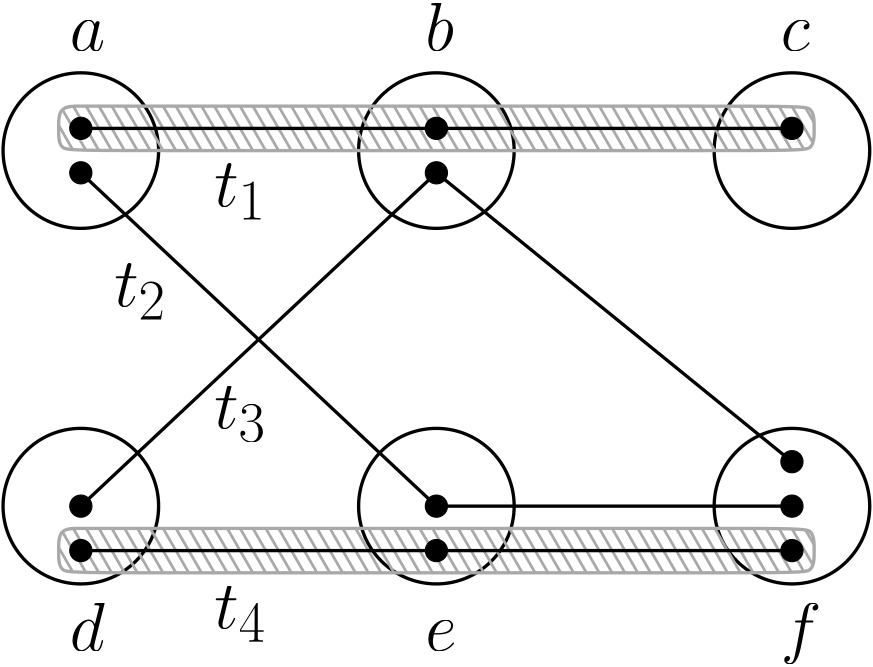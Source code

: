 <?xml version="1.0"?>
<!DOCTYPE ipe SYSTEM "ipe.dtd">
<ipe version="70005" creator="Ipe 7.1.4">
<info created="D:20190312130204" modified="D:20190312132126"/>
<ipestyle name="basic">
<symbol name="arrow/arc(spx)">
<path stroke="sym-stroke" fill="sym-stroke" pen="sym-pen">
0 0 m
-1 0.333 l
-1 -0.333 l
h
</path>
</symbol>
<symbol name="arrow/farc(spx)">
<path stroke="sym-stroke" fill="white" pen="sym-pen">
0 0 m
-1 0.333 l
-1 -0.333 l
h
</path>
</symbol>
<symbol name="mark/circle(sx)" transformations="translations">
<path fill="sym-stroke">
0.6 0 0 0.6 0 0 e
0.4 0 0 0.4 0 0 e
</path>
</symbol>
<symbol name="mark/disk(sx)" transformations="translations">
<path fill="sym-stroke">
0.6 0 0 0.6 0 0 e
</path>
</symbol>
<symbol name="mark/fdisk(sfx)" transformations="translations">
<group>
<path fill="sym-fill">
0.5 0 0 0.5 0 0 e
</path>
<path fill="sym-stroke" fillrule="eofill">
0.6 0 0 0.6 0 0 e
0.4 0 0 0.4 0 0 e
</path>
</group>
</symbol>
<symbol name="mark/box(sx)" transformations="translations">
<path fill="sym-stroke" fillrule="eofill">
-0.6 -0.6 m
0.6 -0.6 l
0.6 0.6 l
-0.6 0.6 l
h
-0.4 -0.4 m
0.4 -0.4 l
0.4 0.4 l
-0.4 0.4 l
h
</path>
</symbol>
<symbol name="mark/square(sx)" transformations="translations">
<path fill="sym-stroke">
-0.6 -0.6 m
0.6 -0.6 l
0.6 0.6 l
-0.6 0.6 l
h
</path>
</symbol>
<symbol name="mark/fsquare(sfx)" transformations="translations">
<group>
<path fill="sym-fill">
-0.5 -0.5 m
0.5 -0.5 l
0.5 0.5 l
-0.5 0.5 l
h
</path>
<path fill="sym-stroke" fillrule="eofill">
-0.6 -0.6 m
0.6 -0.6 l
0.6 0.6 l
-0.6 0.6 l
h
-0.4 -0.4 m
0.4 -0.4 l
0.4 0.4 l
-0.4 0.4 l
h
</path>
</group>
</symbol>
<symbol name="mark/cross(sx)" transformations="translations">
<group>
<path fill="sym-stroke">
-0.43 -0.57 m
0.57 0.43 l
0.43 0.57 l
-0.57 -0.43 l
h
</path>
<path fill="sym-stroke">
-0.43 0.57 m
0.57 -0.43 l
0.43 -0.57 l
-0.57 0.43 l
h
</path>
</group>
</symbol>
<symbol name="arrow/fnormal(spx)">
<path stroke="sym-stroke" fill="white" pen="sym-pen">
0 0 m
-1 0.333 l
-1 -0.333 l
h
</path>
</symbol>
<symbol name="arrow/pointed(spx)">
<path stroke="sym-stroke" fill="sym-stroke" pen="sym-pen">
0 0 m
-1 0.333 l
-0.8 0 l
-1 -0.333 l
h
</path>
</symbol>
<symbol name="arrow/fpointed(spx)">
<path stroke="sym-stroke" fill="white" pen="sym-pen">
0 0 m
-1 0.333 l
-0.8 0 l
-1 -0.333 l
h
</path>
</symbol>
<symbol name="arrow/linear(spx)">
<path stroke="sym-stroke" pen="sym-pen">
-1 0.333 m
0 0 l
-1 -0.333 l
</path>
</symbol>
<symbol name="arrow/fdouble(spx)">
<path stroke="sym-stroke" fill="white" pen="sym-pen">
0 0 m
-1 0.333 l
-1 -0.333 l
h
-1 0 m
-2 0.333 l
-2 -0.333 l
h
</path>
</symbol>
<symbol name="arrow/double(spx)">
<path stroke="sym-stroke" fill="sym-stroke" pen="sym-pen">
0 0 m
-1 0.333 l
-1 -0.333 l
h
-1 0 m
-2 0.333 l
-2 -0.333 l
h
</path>
</symbol>
<pen name="heavier" value="0.8"/>
<pen name="fat" value="1.2"/>
<pen name="ultrafat" value="2"/>
<symbolsize name="large" value="5"/>
<symbolsize name="small" value="2"/>
<symbolsize name="tiny" value="1.1"/>
<arrowsize name="large" value="10"/>
<arrowsize name="small" value="5"/>
<arrowsize name="tiny" value="3"/>
<color name="red" value="1 0 0"/>
<color name="green" value="0 1 0"/>
<color name="blue" value="0 0 1"/>
<color name="yellow" value="1 1 0"/>
<color name="orange" value="1 0.647 0"/>
<color name="gold" value="1 0.843 0"/>
<color name="purple" value="0.627 0.125 0.941"/>
<color name="gray" value="0.745"/>
<color name="brown" value="0.647 0.165 0.165"/>
<color name="navy" value="0 0 0.502"/>
<color name="pink" value="1 0.753 0.796"/>
<color name="seagreen" value="0.18 0.545 0.341"/>
<color name="turquoise" value="0.251 0.878 0.816"/>
<color name="violet" value="0.933 0.51 0.933"/>
<color name="darkblue" value="0 0 0.545"/>
<color name="darkcyan" value="0 0.545 0.545"/>
<color name="darkgray" value="0.663"/>
<color name="darkgreen" value="0 0.392 0"/>
<color name="darkmagenta" value="0.545 0 0.545"/>
<color name="darkorange" value="1 0.549 0"/>
<color name="darkred" value="0.545 0 0"/>
<color name="lightblue" value="0.678 0.847 0.902"/>
<color name="lightcyan" value="0.878 1 1"/>
<color name="lightgray" value="0.827"/>
<color name="lightgreen" value="0.565 0.933 0.565"/>
<color name="lightyellow" value="1 1 0.878"/>
<dashstyle name="dashed" value="[4] 0"/>
<dashstyle name="dotted" value="[1 3] 0"/>
<dashstyle name="dash dotted" value="[4 2 1 2] 0"/>
<dashstyle name="dash dot dotted" value="[4 2 1 2 1 2] 0"/>
<textsize name="large" value="\large"/>
<textsize name="small" value="\small"/>
<textsize name="tiny" value="\tiny"/>
<textsize name="Large" value="\Large"/>
<textsize name="LARGE" value="\LARGE"/>
<textsize name="huge" value="\huge"/>
<textsize name="Huge" value="\Huge"/>
<textsize name="footnote" value="\footnotesize"/>
<textstyle name="center" begin="\begin{center}" end="\end{center}"/>
<textstyle name="itemize" begin="\begin{itemize}" end="\end{itemize}"/>
<textstyle name="item" begin="\begin{itemize}\item{}" end="\end{itemize}"/>
<gridsize name="4 pts" value="4"/>
<gridsize name="8 pts (~3 mm)" value="8"/>
<gridsize name="16 pts (~6 mm)" value="16"/>
<gridsize name="32 pts (~12 mm)" value="32"/>
<gridsize name="10 pts (~3.5 mm)" value="10"/>
<gridsize name="20 pts (~7 mm)" value="20"/>
<gridsize name="14 pts (~5 mm)" value="14"/>
<gridsize name="28 pts (~10 mm)" value="28"/>
<gridsize name="56 pts (~20 mm)" value="56"/>
<anglesize name="90 deg" value="90"/>
<anglesize name="60 deg" value="60"/>
<anglesize name="45 deg" value="45"/>
<anglesize name="30 deg" value="30"/>
<anglesize name="22.5 deg" value="22.5"/>
<tiling name="falling" angle="-60" step="4" width="1"/>
<tiling name="rising" angle="30" step="4" width="1"/>
</ipestyle>
<page>
<layer name="alpha"/>
<view layers="alpha" active="alpha"/>
<path layer="alpha" stroke="black" pen="fat">
28 0 0 28 128 576 e
</path>
<path stroke="black" pen="fat">
28 0 0 28 256 576 e
</path>
<path stroke="black" pen="fat">
28 0 0 28 384 576 e
</path>
<path stroke="black" pen="fat">
28 -0 0 28 384 704 e
</path>
<path stroke="black" pen="fat">
28 0 0 28 256 704 e
</path>
<path stroke="black" pen="fat">
28 -0 0 28 128 704 e
</path>
<path matrix="1 0 0 1 0 -152" stroke="darkgray" fill="darkgray" pen="fat" tiling="falling">
128 720 m
120 720
120 712
120 704
128 704
384 704
392 704
392 712
392 720
384 720
128 720 s
</path>
<path stroke="darkgray" fill="darkgray" pen="fat" fillrule="wind" tiling="falling">
128 720 m
120 720
120 712
120 704
128 704
384 704
392 704
392 712
392 720
384 720
128 720 s
</path>
<path stroke="black" pen="fat">
128 560 m
256 560 l
384 560 l
</path>
<path stroke="black" pen="fat">
128 712 m
256 712 l
384 712 l
</path>
<path stroke="black" pen="fat">
128 576 m
256 696 l
384 592 l
</path>
<path stroke="black" pen="fat">
128 696 m
256 576 l
384 576 l
</path>
<path matrix="1 0 0 1 0 8" stroke="black" fill="black">
4 0 0 4 128 704 e
</path>
<path matrix="1 0 0 1 0 -128" stroke="black" fill="black">
4 0 0 4 128 704 e
</path>
<path matrix="1 0 0 1 0 -144" stroke="black" fill="black">
4 0 0 4 128 704 e
</path>
<path matrix="1 0 0 1 128 -128" stroke="black" fill="black">
4 0 0 4 128 704 e
</path>
<path matrix="1 0 0 1 128 -144" stroke="black" fill="black">
4 0 0 4 128 704 e
</path>
<path matrix="1 0 0 1 128 -128" stroke="black" fill="black">
4 0 0 4 256 720 e
</path>
<path matrix="1 0 0 1 128 -128" stroke="black" fill="black">
4 0 0 4 256 704 e
</path>
<path matrix="1 0 0 1 128 -128" stroke="black" fill="black">
4 0 0 4 256 688 e
</path>
<path matrix="1 0 0 1 256 8" stroke="black" fill="black">
4 0 0 4 128 704 e
</path>
<path matrix="1 0 0 1 128 8" stroke="black" fill="black">
4 0 0 4 128 704 e
</path>
<path matrix="1 0 0 1 128 -8" stroke="black" fill="black">
4 0 0 4 128 704 e
</path>
<path matrix="1 0 0 1 0 -8" stroke="black" fill="black">
4 0 0 4 128 704 e
</path>
<text matrix="1 0 0 1 36 8" transformations="translations" pos="88 732" stroke="black" type="label" width="12.741" height="10.672" depth="0" valign="baseline" size="Huge">$a$</text>
<text matrix="1 0 0 1 36 8" transformations="translations" pos="216 732" stroke="black" type="label" width="10.319" height="17.213" depth="0" valign="baseline" size="Huge">$b$</text>
<text matrix="1 0 0 1 36 8" transformations="translations" pos="344 732" stroke="black" type="label" width="10.445" height="10.672" depth="0" valign="baseline" size="Huge">$c
$</text>
<text matrix="1 0 0 1 36 -20" transformations="translations" pos="88 544" stroke="black" type="label" width="12.611" height="17.213" depth="0" valign="baseline" size="Huge">$d$</text>
<text matrix="1 0 0 1 36 -20" transformations="translations" pos="216 544" stroke="black" type="label" width="11.249" height="10.672" depth="0" valign="baseline" size="Huge">$e$</text>
<text matrix="1 0 0 1 36 -20" transformations="translations" pos="344 544" stroke="black" type="label" width="14.61" height="17.213" depth="4.82" valign="baseline" size="Huge">$f$</text>
<text matrix="1 0 0 1 -12 -20" transformations="translations" pos="188 704" stroke="black" type="label" width="18.739" height="15.248" depth="4.78" valign="baseline" size="Huge">$t_1$</text>
<text matrix="1 0 0 1 -20 -4" transformations="translations" pos="160 652" stroke="black" type="label" width="18.739" height="15.248" depth="4.78" valign="baseline" size="Huge">$t_2
$</text>
<text matrix="1 0 0 1 8 -4" transformations="translations" pos="168 608" stroke="black" type="label" width="18.739" height="15.248" depth="4.78" valign="baseline" size="Huge">$t_3$</text>
<text matrix="1 0 0 1 4 -24" transformations="translations" pos="172 556" stroke="black" type="label" width="18.739" height="15.248" depth="4.78" valign="baseline" size="Huge">$t_4$</text>
</page>
</ipe>
